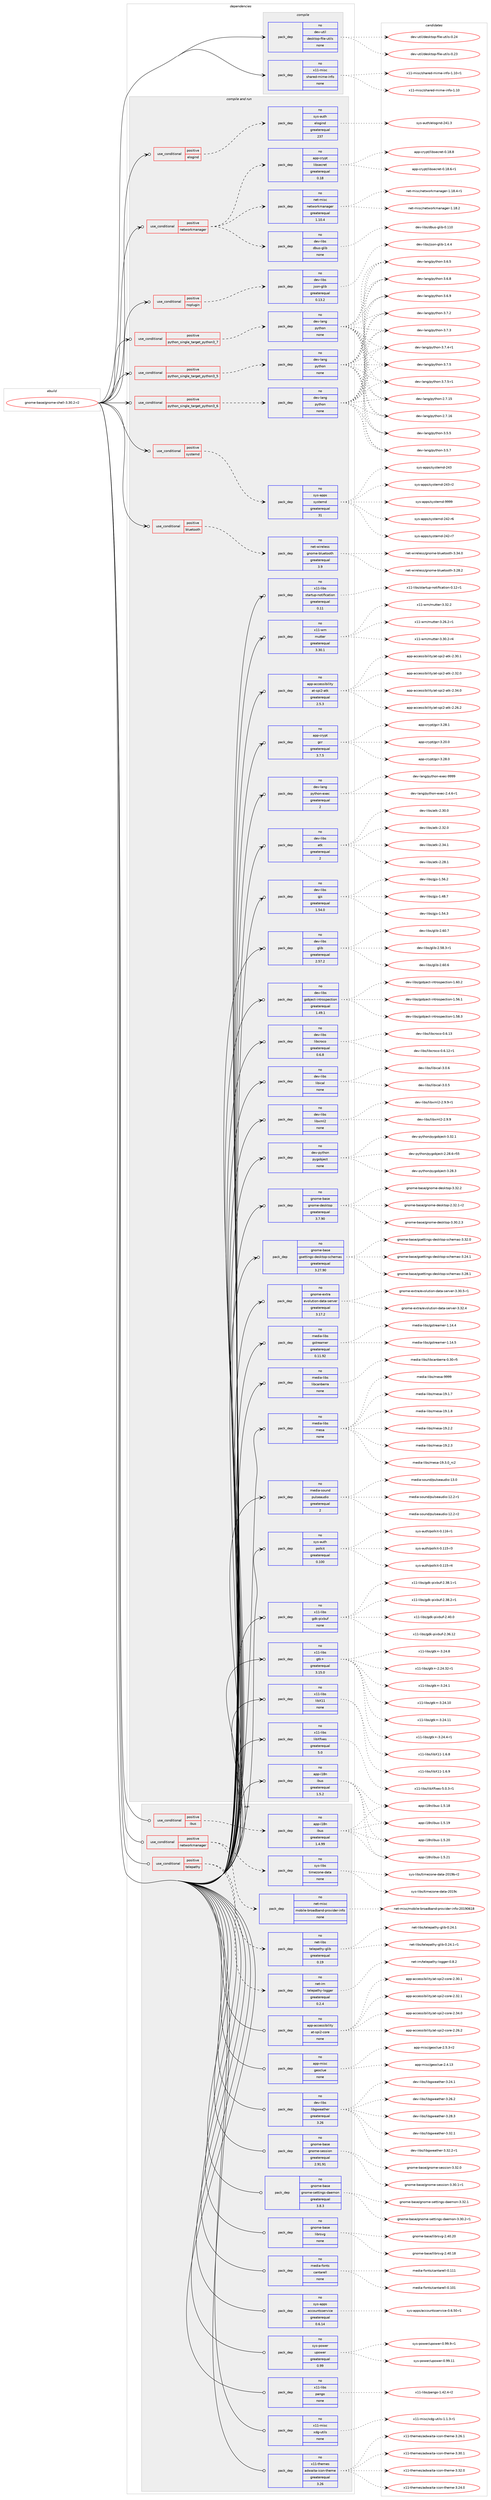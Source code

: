 digraph prolog {

# *************
# Graph options
# *************

newrank=true;
concentrate=true;
compound=true;
graph [rankdir=LR,fontname=Helvetica,fontsize=10,ranksep=1.5];#, ranksep=2.5, nodesep=0.2];
edge  [arrowhead=vee];
node  [fontname=Helvetica,fontsize=10];

# **********
# The ebuild
# **********

subgraph cluster_leftcol {
color=gray;
rank=same;
label=<<i>ebuild</i>>;
id [label="gnome-base/gnome-shell-3.30.2-r2", color=red, width=4, href="../gnome-base/gnome-shell-3.30.2-r2.svg"];
}

# ****************
# The dependencies
# ****************

subgraph cluster_midcol {
color=gray;
label=<<i>dependencies</i>>;
subgraph cluster_compile {
fillcolor="#eeeeee";
style=filled;
label=<<i>compile</i>>;
subgraph pack547790 {
dependency745940 [label=<<TABLE BORDER="0" CELLBORDER="1" CELLSPACING="0" CELLPADDING="4" WIDTH="220"><TR><TD ROWSPAN="6" CELLPADDING="30">pack_dep</TD></TR><TR><TD WIDTH="110">no</TD></TR><TR><TD>dev-util</TD></TR><TR><TD>desktop-file-utils</TD></TR><TR><TD>none</TD></TR><TR><TD></TD></TR></TABLE>>, shape=none, color=blue];
}
id:e -> dependency745940:w [weight=20,style="solid",arrowhead="vee"];
subgraph pack547791 {
dependency745941 [label=<<TABLE BORDER="0" CELLBORDER="1" CELLSPACING="0" CELLPADDING="4" WIDTH="220"><TR><TD ROWSPAN="6" CELLPADDING="30">pack_dep</TD></TR><TR><TD WIDTH="110">no</TD></TR><TR><TD>x11-misc</TD></TR><TR><TD>shared-mime-info</TD></TR><TR><TD>none</TD></TR><TR><TD></TD></TR></TABLE>>, shape=none, color=blue];
}
id:e -> dependency745941:w [weight=20,style="solid",arrowhead="vee"];
}
subgraph cluster_compileandrun {
fillcolor="#eeeeee";
style=filled;
label=<<i>compile and run</i>>;
subgraph cond185589 {
dependency745942 [label=<<TABLE BORDER="0" CELLBORDER="1" CELLSPACING="0" CELLPADDING="4"><TR><TD ROWSPAN="3" CELLPADDING="10">use_conditional</TD></TR><TR><TD>positive</TD></TR><TR><TD>bluetooth</TD></TR></TABLE>>, shape=none, color=red];
subgraph pack547792 {
dependency745943 [label=<<TABLE BORDER="0" CELLBORDER="1" CELLSPACING="0" CELLPADDING="4" WIDTH="220"><TR><TD ROWSPAN="6" CELLPADDING="30">pack_dep</TD></TR><TR><TD WIDTH="110">no</TD></TR><TR><TD>net-wireless</TD></TR><TR><TD>gnome-bluetooth</TD></TR><TR><TD>greaterequal</TD></TR><TR><TD>3.9</TD></TR></TABLE>>, shape=none, color=blue];
}
dependency745942:e -> dependency745943:w [weight=20,style="dashed",arrowhead="vee"];
}
id:e -> dependency745942:w [weight=20,style="solid",arrowhead="odotvee"];
subgraph cond185590 {
dependency745944 [label=<<TABLE BORDER="0" CELLBORDER="1" CELLSPACING="0" CELLPADDING="4"><TR><TD ROWSPAN="3" CELLPADDING="10">use_conditional</TD></TR><TR><TD>positive</TD></TR><TR><TD>elogind</TD></TR></TABLE>>, shape=none, color=red];
subgraph pack547793 {
dependency745945 [label=<<TABLE BORDER="0" CELLBORDER="1" CELLSPACING="0" CELLPADDING="4" WIDTH="220"><TR><TD ROWSPAN="6" CELLPADDING="30">pack_dep</TD></TR><TR><TD WIDTH="110">no</TD></TR><TR><TD>sys-auth</TD></TR><TR><TD>elogind</TD></TR><TR><TD>greaterequal</TD></TR><TR><TD>237</TD></TR></TABLE>>, shape=none, color=blue];
}
dependency745944:e -> dependency745945:w [weight=20,style="dashed",arrowhead="vee"];
}
id:e -> dependency745944:w [weight=20,style="solid",arrowhead="odotvee"];
subgraph cond185591 {
dependency745946 [label=<<TABLE BORDER="0" CELLBORDER="1" CELLSPACING="0" CELLPADDING="4"><TR><TD ROWSPAN="3" CELLPADDING="10">use_conditional</TD></TR><TR><TD>positive</TD></TR><TR><TD>networkmanager</TD></TR></TABLE>>, shape=none, color=red];
subgraph pack547794 {
dependency745947 [label=<<TABLE BORDER="0" CELLBORDER="1" CELLSPACING="0" CELLPADDING="4" WIDTH="220"><TR><TD ROWSPAN="6" CELLPADDING="30">pack_dep</TD></TR><TR><TD WIDTH="110">no</TD></TR><TR><TD>net-misc</TD></TR><TR><TD>networkmanager</TD></TR><TR><TD>greaterequal</TD></TR><TR><TD>1.10.4</TD></TR></TABLE>>, shape=none, color=blue];
}
dependency745946:e -> dependency745947:w [weight=20,style="dashed",arrowhead="vee"];
subgraph pack547795 {
dependency745948 [label=<<TABLE BORDER="0" CELLBORDER="1" CELLSPACING="0" CELLPADDING="4" WIDTH="220"><TR><TD ROWSPAN="6" CELLPADDING="30">pack_dep</TD></TR><TR><TD WIDTH="110">no</TD></TR><TR><TD>app-crypt</TD></TR><TR><TD>libsecret</TD></TR><TR><TD>greaterequal</TD></TR><TR><TD>0.18</TD></TR></TABLE>>, shape=none, color=blue];
}
dependency745946:e -> dependency745948:w [weight=20,style="dashed",arrowhead="vee"];
subgraph pack547796 {
dependency745949 [label=<<TABLE BORDER="0" CELLBORDER="1" CELLSPACING="0" CELLPADDING="4" WIDTH="220"><TR><TD ROWSPAN="6" CELLPADDING="30">pack_dep</TD></TR><TR><TD WIDTH="110">no</TD></TR><TR><TD>dev-libs</TD></TR><TR><TD>dbus-glib</TD></TR><TR><TD>none</TD></TR><TR><TD></TD></TR></TABLE>>, shape=none, color=blue];
}
dependency745946:e -> dependency745949:w [weight=20,style="dashed",arrowhead="vee"];
}
id:e -> dependency745946:w [weight=20,style="solid",arrowhead="odotvee"];
subgraph cond185592 {
dependency745950 [label=<<TABLE BORDER="0" CELLBORDER="1" CELLSPACING="0" CELLPADDING="4"><TR><TD ROWSPAN="3" CELLPADDING="10">use_conditional</TD></TR><TR><TD>positive</TD></TR><TR><TD>nsplugin</TD></TR></TABLE>>, shape=none, color=red];
subgraph pack547797 {
dependency745951 [label=<<TABLE BORDER="0" CELLBORDER="1" CELLSPACING="0" CELLPADDING="4" WIDTH="220"><TR><TD ROWSPAN="6" CELLPADDING="30">pack_dep</TD></TR><TR><TD WIDTH="110">no</TD></TR><TR><TD>dev-libs</TD></TR><TR><TD>json-glib</TD></TR><TR><TD>greaterequal</TD></TR><TR><TD>0.13.2</TD></TR></TABLE>>, shape=none, color=blue];
}
dependency745950:e -> dependency745951:w [weight=20,style="dashed",arrowhead="vee"];
}
id:e -> dependency745950:w [weight=20,style="solid",arrowhead="odotvee"];
subgraph cond185593 {
dependency745952 [label=<<TABLE BORDER="0" CELLBORDER="1" CELLSPACING="0" CELLPADDING="4"><TR><TD ROWSPAN="3" CELLPADDING="10">use_conditional</TD></TR><TR><TD>positive</TD></TR><TR><TD>python_single_target_python3_5</TD></TR></TABLE>>, shape=none, color=red];
subgraph pack547798 {
dependency745953 [label=<<TABLE BORDER="0" CELLBORDER="1" CELLSPACING="0" CELLPADDING="4" WIDTH="220"><TR><TD ROWSPAN="6" CELLPADDING="30">pack_dep</TD></TR><TR><TD WIDTH="110">no</TD></TR><TR><TD>dev-lang</TD></TR><TR><TD>python</TD></TR><TR><TD>none</TD></TR><TR><TD></TD></TR></TABLE>>, shape=none, color=blue];
}
dependency745952:e -> dependency745953:w [weight=20,style="dashed",arrowhead="vee"];
}
id:e -> dependency745952:w [weight=20,style="solid",arrowhead="odotvee"];
subgraph cond185594 {
dependency745954 [label=<<TABLE BORDER="0" CELLBORDER="1" CELLSPACING="0" CELLPADDING="4"><TR><TD ROWSPAN="3" CELLPADDING="10">use_conditional</TD></TR><TR><TD>positive</TD></TR><TR><TD>python_single_target_python3_6</TD></TR></TABLE>>, shape=none, color=red];
subgraph pack547799 {
dependency745955 [label=<<TABLE BORDER="0" CELLBORDER="1" CELLSPACING="0" CELLPADDING="4" WIDTH="220"><TR><TD ROWSPAN="6" CELLPADDING="30">pack_dep</TD></TR><TR><TD WIDTH="110">no</TD></TR><TR><TD>dev-lang</TD></TR><TR><TD>python</TD></TR><TR><TD>none</TD></TR><TR><TD></TD></TR></TABLE>>, shape=none, color=blue];
}
dependency745954:e -> dependency745955:w [weight=20,style="dashed",arrowhead="vee"];
}
id:e -> dependency745954:w [weight=20,style="solid",arrowhead="odotvee"];
subgraph cond185595 {
dependency745956 [label=<<TABLE BORDER="0" CELLBORDER="1" CELLSPACING="0" CELLPADDING="4"><TR><TD ROWSPAN="3" CELLPADDING="10">use_conditional</TD></TR><TR><TD>positive</TD></TR><TR><TD>python_single_target_python3_7</TD></TR></TABLE>>, shape=none, color=red];
subgraph pack547800 {
dependency745957 [label=<<TABLE BORDER="0" CELLBORDER="1" CELLSPACING="0" CELLPADDING="4" WIDTH="220"><TR><TD ROWSPAN="6" CELLPADDING="30">pack_dep</TD></TR><TR><TD WIDTH="110">no</TD></TR><TR><TD>dev-lang</TD></TR><TR><TD>python</TD></TR><TR><TD>none</TD></TR><TR><TD></TD></TR></TABLE>>, shape=none, color=blue];
}
dependency745956:e -> dependency745957:w [weight=20,style="dashed",arrowhead="vee"];
}
id:e -> dependency745956:w [weight=20,style="solid",arrowhead="odotvee"];
subgraph cond185596 {
dependency745958 [label=<<TABLE BORDER="0" CELLBORDER="1" CELLSPACING="0" CELLPADDING="4"><TR><TD ROWSPAN="3" CELLPADDING="10">use_conditional</TD></TR><TR><TD>positive</TD></TR><TR><TD>systemd</TD></TR></TABLE>>, shape=none, color=red];
subgraph pack547801 {
dependency745959 [label=<<TABLE BORDER="0" CELLBORDER="1" CELLSPACING="0" CELLPADDING="4" WIDTH="220"><TR><TD ROWSPAN="6" CELLPADDING="30">pack_dep</TD></TR><TR><TD WIDTH="110">no</TD></TR><TR><TD>sys-apps</TD></TR><TR><TD>systemd</TD></TR><TR><TD>greaterequal</TD></TR><TR><TD>31</TD></TR></TABLE>>, shape=none, color=blue];
}
dependency745958:e -> dependency745959:w [weight=20,style="dashed",arrowhead="vee"];
}
id:e -> dependency745958:w [weight=20,style="solid",arrowhead="odotvee"];
subgraph pack547802 {
dependency745960 [label=<<TABLE BORDER="0" CELLBORDER="1" CELLSPACING="0" CELLPADDING="4" WIDTH="220"><TR><TD ROWSPAN="6" CELLPADDING="30">pack_dep</TD></TR><TR><TD WIDTH="110">no</TD></TR><TR><TD>app-accessibility</TD></TR><TR><TD>at-spi2-atk</TD></TR><TR><TD>greaterequal</TD></TR><TR><TD>2.5.3</TD></TR></TABLE>>, shape=none, color=blue];
}
id:e -> dependency745960:w [weight=20,style="solid",arrowhead="odotvee"];
subgraph pack547803 {
dependency745961 [label=<<TABLE BORDER="0" CELLBORDER="1" CELLSPACING="0" CELLPADDING="4" WIDTH="220"><TR><TD ROWSPAN="6" CELLPADDING="30">pack_dep</TD></TR><TR><TD WIDTH="110">no</TD></TR><TR><TD>app-crypt</TD></TR><TR><TD>gcr</TD></TR><TR><TD>greaterequal</TD></TR><TR><TD>3.7.5</TD></TR></TABLE>>, shape=none, color=blue];
}
id:e -> dependency745961:w [weight=20,style="solid",arrowhead="odotvee"];
subgraph pack547804 {
dependency745962 [label=<<TABLE BORDER="0" CELLBORDER="1" CELLSPACING="0" CELLPADDING="4" WIDTH="220"><TR><TD ROWSPAN="6" CELLPADDING="30">pack_dep</TD></TR><TR><TD WIDTH="110">no</TD></TR><TR><TD>app-i18n</TD></TR><TR><TD>ibus</TD></TR><TR><TD>greaterequal</TD></TR><TR><TD>1.5.2</TD></TR></TABLE>>, shape=none, color=blue];
}
id:e -> dependency745962:w [weight=20,style="solid",arrowhead="odotvee"];
subgraph pack547805 {
dependency745963 [label=<<TABLE BORDER="0" CELLBORDER="1" CELLSPACING="0" CELLPADDING="4" WIDTH="220"><TR><TD ROWSPAN="6" CELLPADDING="30">pack_dep</TD></TR><TR><TD WIDTH="110">no</TD></TR><TR><TD>dev-lang</TD></TR><TR><TD>python-exec</TD></TR><TR><TD>greaterequal</TD></TR><TR><TD>2</TD></TR></TABLE>>, shape=none, color=blue];
}
id:e -> dependency745963:w [weight=20,style="solid",arrowhead="odotvee"];
subgraph pack547806 {
dependency745964 [label=<<TABLE BORDER="0" CELLBORDER="1" CELLSPACING="0" CELLPADDING="4" WIDTH="220"><TR><TD ROWSPAN="6" CELLPADDING="30">pack_dep</TD></TR><TR><TD WIDTH="110">no</TD></TR><TR><TD>dev-libs</TD></TR><TR><TD>atk</TD></TR><TR><TD>greaterequal</TD></TR><TR><TD>2</TD></TR></TABLE>>, shape=none, color=blue];
}
id:e -> dependency745964:w [weight=20,style="solid",arrowhead="odotvee"];
subgraph pack547807 {
dependency745965 [label=<<TABLE BORDER="0" CELLBORDER="1" CELLSPACING="0" CELLPADDING="4" WIDTH="220"><TR><TD ROWSPAN="6" CELLPADDING="30">pack_dep</TD></TR><TR><TD WIDTH="110">no</TD></TR><TR><TD>dev-libs</TD></TR><TR><TD>gjs</TD></TR><TR><TD>greaterequal</TD></TR><TR><TD>1.54.0</TD></TR></TABLE>>, shape=none, color=blue];
}
id:e -> dependency745965:w [weight=20,style="solid",arrowhead="odotvee"];
subgraph pack547808 {
dependency745966 [label=<<TABLE BORDER="0" CELLBORDER="1" CELLSPACING="0" CELLPADDING="4" WIDTH="220"><TR><TD ROWSPAN="6" CELLPADDING="30">pack_dep</TD></TR><TR><TD WIDTH="110">no</TD></TR><TR><TD>dev-libs</TD></TR><TR><TD>glib</TD></TR><TR><TD>greaterequal</TD></TR><TR><TD>2.57.2</TD></TR></TABLE>>, shape=none, color=blue];
}
id:e -> dependency745966:w [weight=20,style="solid",arrowhead="odotvee"];
subgraph pack547809 {
dependency745967 [label=<<TABLE BORDER="0" CELLBORDER="1" CELLSPACING="0" CELLPADDING="4" WIDTH="220"><TR><TD ROWSPAN="6" CELLPADDING="30">pack_dep</TD></TR><TR><TD WIDTH="110">no</TD></TR><TR><TD>dev-libs</TD></TR><TR><TD>gobject-introspection</TD></TR><TR><TD>greaterequal</TD></TR><TR><TD>1.49.1</TD></TR></TABLE>>, shape=none, color=blue];
}
id:e -> dependency745967:w [weight=20,style="solid",arrowhead="odotvee"];
subgraph pack547810 {
dependency745968 [label=<<TABLE BORDER="0" CELLBORDER="1" CELLSPACING="0" CELLPADDING="4" WIDTH="220"><TR><TD ROWSPAN="6" CELLPADDING="30">pack_dep</TD></TR><TR><TD WIDTH="110">no</TD></TR><TR><TD>dev-libs</TD></TR><TR><TD>libcroco</TD></TR><TR><TD>greaterequal</TD></TR><TR><TD>0.6.8</TD></TR></TABLE>>, shape=none, color=blue];
}
id:e -> dependency745968:w [weight=20,style="solid",arrowhead="odotvee"];
subgraph pack547811 {
dependency745969 [label=<<TABLE BORDER="0" CELLBORDER="1" CELLSPACING="0" CELLPADDING="4" WIDTH="220"><TR><TD ROWSPAN="6" CELLPADDING="30">pack_dep</TD></TR><TR><TD WIDTH="110">no</TD></TR><TR><TD>dev-libs</TD></TR><TR><TD>libical</TD></TR><TR><TD>none</TD></TR><TR><TD></TD></TR></TABLE>>, shape=none, color=blue];
}
id:e -> dependency745969:w [weight=20,style="solid",arrowhead="odotvee"];
subgraph pack547812 {
dependency745970 [label=<<TABLE BORDER="0" CELLBORDER="1" CELLSPACING="0" CELLPADDING="4" WIDTH="220"><TR><TD ROWSPAN="6" CELLPADDING="30">pack_dep</TD></TR><TR><TD WIDTH="110">no</TD></TR><TR><TD>dev-libs</TD></TR><TR><TD>libxml2</TD></TR><TR><TD>none</TD></TR><TR><TD></TD></TR></TABLE>>, shape=none, color=blue];
}
id:e -> dependency745970:w [weight=20,style="solid",arrowhead="odotvee"];
subgraph pack547813 {
dependency745971 [label=<<TABLE BORDER="0" CELLBORDER="1" CELLSPACING="0" CELLPADDING="4" WIDTH="220"><TR><TD ROWSPAN="6" CELLPADDING="30">pack_dep</TD></TR><TR><TD WIDTH="110">no</TD></TR><TR><TD>dev-python</TD></TR><TR><TD>pygobject</TD></TR><TR><TD>none</TD></TR><TR><TD></TD></TR></TABLE>>, shape=none, color=blue];
}
id:e -> dependency745971:w [weight=20,style="solid",arrowhead="odotvee"];
subgraph pack547814 {
dependency745972 [label=<<TABLE BORDER="0" CELLBORDER="1" CELLSPACING="0" CELLPADDING="4" WIDTH="220"><TR><TD ROWSPAN="6" CELLPADDING="30">pack_dep</TD></TR><TR><TD WIDTH="110">no</TD></TR><TR><TD>gnome-base</TD></TR><TR><TD>gnome-desktop</TD></TR><TR><TD>greaterequal</TD></TR><TR><TD>3.7.90</TD></TR></TABLE>>, shape=none, color=blue];
}
id:e -> dependency745972:w [weight=20,style="solid",arrowhead="odotvee"];
subgraph pack547815 {
dependency745973 [label=<<TABLE BORDER="0" CELLBORDER="1" CELLSPACING="0" CELLPADDING="4" WIDTH="220"><TR><TD ROWSPAN="6" CELLPADDING="30">pack_dep</TD></TR><TR><TD WIDTH="110">no</TD></TR><TR><TD>gnome-base</TD></TR><TR><TD>gsettings-desktop-schemas</TD></TR><TR><TD>greaterequal</TD></TR><TR><TD>3.27.90</TD></TR></TABLE>>, shape=none, color=blue];
}
id:e -> dependency745973:w [weight=20,style="solid",arrowhead="odotvee"];
subgraph pack547816 {
dependency745974 [label=<<TABLE BORDER="0" CELLBORDER="1" CELLSPACING="0" CELLPADDING="4" WIDTH="220"><TR><TD ROWSPAN="6" CELLPADDING="30">pack_dep</TD></TR><TR><TD WIDTH="110">no</TD></TR><TR><TD>gnome-extra</TD></TR><TR><TD>evolution-data-server</TD></TR><TR><TD>greaterequal</TD></TR><TR><TD>3.17.2</TD></TR></TABLE>>, shape=none, color=blue];
}
id:e -> dependency745974:w [weight=20,style="solid",arrowhead="odotvee"];
subgraph pack547817 {
dependency745975 [label=<<TABLE BORDER="0" CELLBORDER="1" CELLSPACING="0" CELLPADDING="4" WIDTH="220"><TR><TD ROWSPAN="6" CELLPADDING="30">pack_dep</TD></TR><TR><TD WIDTH="110">no</TD></TR><TR><TD>media-libs</TD></TR><TR><TD>gstreamer</TD></TR><TR><TD>greaterequal</TD></TR><TR><TD>0.11.92</TD></TR></TABLE>>, shape=none, color=blue];
}
id:e -> dependency745975:w [weight=20,style="solid",arrowhead="odotvee"];
subgraph pack547818 {
dependency745976 [label=<<TABLE BORDER="0" CELLBORDER="1" CELLSPACING="0" CELLPADDING="4" WIDTH="220"><TR><TD ROWSPAN="6" CELLPADDING="30">pack_dep</TD></TR><TR><TD WIDTH="110">no</TD></TR><TR><TD>media-libs</TD></TR><TR><TD>libcanberra</TD></TR><TR><TD>none</TD></TR><TR><TD></TD></TR></TABLE>>, shape=none, color=blue];
}
id:e -> dependency745976:w [weight=20,style="solid",arrowhead="odotvee"];
subgraph pack547819 {
dependency745977 [label=<<TABLE BORDER="0" CELLBORDER="1" CELLSPACING="0" CELLPADDING="4" WIDTH="220"><TR><TD ROWSPAN="6" CELLPADDING="30">pack_dep</TD></TR><TR><TD WIDTH="110">no</TD></TR><TR><TD>media-libs</TD></TR><TR><TD>mesa</TD></TR><TR><TD>none</TD></TR><TR><TD></TD></TR></TABLE>>, shape=none, color=blue];
}
id:e -> dependency745977:w [weight=20,style="solid",arrowhead="odotvee"];
subgraph pack547820 {
dependency745978 [label=<<TABLE BORDER="0" CELLBORDER="1" CELLSPACING="0" CELLPADDING="4" WIDTH="220"><TR><TD ROWSPAN="6" CELLPADDING="30">pack_dep</TD></TR><TR><TD WIDTH="110">no</TD></TR><TR><TD>media-sound</TD></TR><TR><TD>pulseaudio</TD></TR><TR><TD>greaterequal</TD></TR><TR><TD>2</TD></TR></TABLE>>, shape=none, color=blue];
}
id:e -> dependency745978:w [weight=20,style="solid",arrowhead="odotvee"];
subgraph pack547821 {
dependency745979 [label=<<TABLE BORDER="0" CELLBORDER="1" CELLSPACING="0" CELLPADDING="4" WIDTH="220"><TR><TD ROWSPAN="6" CELLPADDING="30">pack_dep</TD></TR><TR><TD WIDTH="110">no</TD></TR><TR><TD>sys-auth</TD></TR><TR><TD>polkit</TD></TR><TR><TD>greaterequal</TD></TR><TR><TD>0.100</TD></TR></TABLE>>, shape=none, color=blue];
}
id:e -> dependency745979:w [weight=20,style="solid",arrowhead="odotvee"];
subgraph pack547822 {
dependency745980 [label=<<TABLE BORDER="0" CELLBORDER="1" CELLSPACING="0" CELLPADDING="4" WIDTH="220"><TR><TD ROWSPAN="6" CELLPADDING="30">pack_dep</TD></TR><TR><TD WIDTH="110">no</TD></TR><TR><TD>x11-libs</TD></TR><TR><TD>gdk-pixbuf</TD></TR><TR><TD>none</TD></TR><TR><TD></TD></TR></TABLE>>, shape=none, color=blue];
}
id:e -> dependency745980:w [weight=20,style="solid",arrowhead="odotvee"];
subgraph pack547823 {
dependency745981 [label=<<TABLE BORDER="0" CELLBORDER="1" CELLSPACING="0" CELLPADDING="4" WIDTH="220"><TR><TD ROWSPAN="6" CELLPADDING="30">pack_dep</TD></TR><TR><TD WIDTH="110">no</TD></TR><TR><TD>x11-libs</TD></TR><TR><TD>gtk+</TD></TR><TR><TD>greaterequal</TD></TR><TR><TD>3.15.0</TD></TR></TABLE>>, shape=none, color=blue];
}
id:e -> dependency745981:w [weight=20,style="solid",arrowhead="odotvee"];
subgraph pack547824 {
dependency745982 [label=<<TABLE BORDER="0" CELLBORDER="1" CELLSPACING="0" CELLPADDING="4" WIDTH="220"><TR><TD ROWSPAN="6" CELLPADDING="30">pack_dep</TD></TR><TR><TD WIDTH="110">no</TD></TR><TR><TD>x11-libs</TD></TR><TR><TD>libX11</TD></TR><TR><TD>none</TD></TR><TR><TD></TD></TR></TABLE>>, shape=none, color=blue];
}
id:e -> dependency745982:w [weight=20,style="solid",arrowhead="odotvee"];
subgraph pack547825 {
dependency745983 [label=<<TABLE BORDER="0" CELLBORDER="1" CELLSPACING="0" CELLPADDING="4" WIDTH="220"><TR><TD ROWSPAN="6" CELLPADDING="30">pack_dep</TD></TR><TR><TD WIDTH="110">no</TD></TR><TR><TD>x11-libs</TD></TR><TR><TD>libXfixes</TD></TR><TR><TD>greaterequal</TD></TR><TR><TD>5.0</TD></TR></TABLE>>, shape=none, color=blue];
}
id:e -> dependency745983:w [weight=20,style="solid",arrowhead="odotvee"];
subgraph pack547826 {
dependency745984 [label=<<TABLE BORDER="0" CELLBORDER="1" CELLSPACING="0" CELLPADDING="4" WIDTH="220"><TR><TD ROWSPAN="6" CELLPADDING="30">pack_dep</TD></TR><TR><TD WIDTH="110">no</TD></TR><TR><TD>x11-libs</TD></TR><TR><TD>startup-notification</TD></TR><TR><TD>greaterequal</TD></TR><TR><TD>0.11</TD></TR></TABLE>>, shape=none, color=blue];
}
id:e -> dependency745984:w [weight=20,style="solid",arrowhead="odotvee"];
subgraph pack547827 {
dependency745985 [label=<<TABLE BORDER="0" CELLBORDER="1" CELLSPACING="0" CELLPADDING="4" WIDTH="220"><TR><TD ROWSPAN="6" CELLPADDING="30">pack_dep</TD></TR><TR><TD WIDTH="110">no</TD></TR><TR><TD>x11-wm</TD></TR><TR><TD>mutter</TD></TR><TR><TD>greaterequal</TD></TR><TR><TD>3.30.1</TD></TR></TABLE>>, shape=none, color=blue];
}
id:e -> dependency745985:w [weight=20,style="solid",arrowhead="odotvee"];
}
subgraph cluster_run {
fillcolor="#eeeeee";
style=filled;
label=<<i>run</i>>;
subgraph cond185597 {
dependency745986 [label=<<TABLE BORDER="0" CELLBORDER="1" CELLSPACING="0" CELLPADDING="4"><TR><TD ROWSPAN="3" CELLPADDING="10">use_conditional</TD></TR><TR><TD>positive</TD></TR><TR><TD>ibus</TD></TR></TABLE>>, shape=none, color=red];
subgraph pack547828 {
dependency745987 [label=<<TABLE BORDER="0" CELLBORDER="1" CELLSPACING="0" CELLPADDING="4" WIDTH="220"><TR><TD ROWSPAN="6" CELLPADDING="30">pack_dep</TD></TR><TR><TD WIDTH="110">no</TD></TR><TR><TD>app-i18n</TD></TR><TR><TD>ibus</TD></TR><TR><TD>greaterequal</TD></TR><TR><TD>1.4.99</TD></TR></TABLE>>, shape=none, color=blue];
}
dependency745986:e -> dependency745987:w [weight=20,style="dashed",arrowhead="vee"];
}
id:e -> dependency745986:w [weight=20,style="solid",arrowhead="odot"];
subgraph cond185598 {
dependency745988 [label=<<TABLE BORDER="0" CELLBORDER="1" CELLSPACING="0" CELLPADDING="4"><TR><TD ROWSPAN="3" CELLPADDING="10">use_conditional</TD></TR><TR><TD>positive</TD></TR><TR><TD>networkmanager</TD></TR></TABLE>>, shape=none, color=red];
subgraph pack547829 {
dependency745989 [label=<<TABLE BORDER="0" CELLBORDER="1" CELLSPACING="0" CELLPADDING="4" WIDTH="220"><TR><TD ROWSPAN="6" CELLPADDING="30">pack_dep</TD></TR><TR><TD WIDTH="110">no</TD></TR><TR><TD>net-misc</TD></TR><TR><TD>mobile-broadband-provider-info</TD></TR><TR><TD>none</TD></TR><TR><TD></TD></TR></TABLE>>, shape=none, color=blue];
}
dependency745988:e -> dependency745989:w [weight=20,style="dashed",arrowhead="vee"];
subgraph pack547830 {
dependency745990 [label=<<TABLE BORDER="0" CELLBORDER="1" CELLSPACING="0" CELLPADDING="4" WIDTH="220"><TR><TD ROWSPAN="6" CELLPADDING="30">pack_dep</TD></TR><TR><TD WIDTH="110">no</TD></TR><TR><TD>sys-libs</TD></TR><TR><TD>timezone-data</TD></TR><TR><TD>none</TD></TR><TR><TD></TD></TR></TABLE>>, shape=none, color=blue];
}
dependency745988:e -> dependency745990:w [weight=20,style="dashed",arrowhead="vee"];
}
id:e -> dependency745988:w [weight=20,style="solid",arrowhead="odot"];
subgraph cond185599 {
dependency745991 [label=<<TABLE BORDER="0" CELLBORDER="1" CELLSPACING="0" CELLPADDING="4"><TR><TD ROWSPAN="3" CELLPADDING="10">use_conditional</TD></TR><TR><TD>positive</TD></TR><TR><TD>telepathy</TD></TR></TABLE>>, shape=none, color=red];
subgraph pack547831 {
dependency745992 [label=<<TABLE BORDER="0" CELLBORDER="1" CELLSPACING="0" CELLPADDING="4" WIDTH="220"><TR><TD ROWSPAN="6" CELLPADDING="30">pack_dep</TD></TR><TR><TD WIDTH="110">no</TD></TR><TR><TD>net-im</TD></TR><TR><TD>telepathy-logger</TD></TR><TR><TD>greaterequal</TD></TR><TR><TD>0.2.4</TD></TR></TABLE>>, shape=none, color=blue];
}
dependency745991:e -> dependency745992:w [weight=20,style="dashed",arrowhead="vee"];
subgraph pack547832 {
dependency745993 [label=<<TABLE BORDER="0" CELLBORDER="1" CELLSPACING="0" CELLPADDING="4" WIDTH="220"><TR><TD ROWSPAN="6" CELLPADDING="30">pack_dep</TD></TR><TR><TD WIDTH="110">no</TD></TR><TR><TD>net-libs</TD></TR><TR><TD>telepathy-glib</TD></TR><TR><TD>greaterequal</TD></TR><TR><TD>0.19</TD></TR></TABLE>>, shape=none, color=blue];
}
dependency745991:e -> dependency745993:w [weight=20,style="dashed",arrowhead="vee"];
}
id:e -> dependency745991:w [weight=20,style="solid",arrowhead="odot"];
subgraph pack547833 {
dependency745994 [label=<<TABLE BORDER="0" CELLBORDER="1" CELLSPACING="0" CELLPADDING="4" WIDTH="220"><TR><TD ROWSPAN="6" CELLPADDING="30">pack_dep</TD></TR><TR><TD WIDTH="110">no</TD></TR><TR><TD>app-accessibility</TD></TR><TR><TD>at-spi2-core</TD></TR><TR><TD>none</TD></TR><TR><TD></TD></TR></TABLE>>, shape=none, color=blue];
}
id:e -> dependency745994:w [weight=20,style="solid",arrowhead="odot"];
subgraph pack547834 {
dependency745995 [label=<<TABLE BORDER="0" CELLBORDER="1" CELLSPACING="0" CELLPADDING="4" WIDTH="220"><TR><TD ROWSPAN="6" CELLPADDING="30">pack_dep</TD></TR><TR><TD WIDTH="110">no</TD></TR><TR><TD>app-misc</TD></TR><TR><TD>geoclue</TD></TR><TR><TD>none</TD></TR><TR><TD></TD></TR></TABLE>>, shape=none, color=blue];
}
id:e -> dependency745995:w [weight=20,style="solid",arrowhead="odot"];
subgraph pack547835 {
dependency745996 [label=<<TABLE BORDER="0" CELLBORDER="1" CELLSPACING="0" CELLPADDING="4" WIDTH="220"><TR><TD ROWSPAN="6" CELLPADDING="30">pack_dep</TD></TR><TR><TD WIDTH="110">no</TD></TR><TR><TD>dev-libs</TD></TR><TR><TD>libgweather</TD></TR><TR><TD>greaterequal</TD></TR><TR><TD>3.26</TD></TR></TABLE>>, shape=none, color=blue];
}
id:e -> dependency745996:w [weight=20,style="solid",arrowhead="odot"];
subgraph pack547836 {
dependency745997 [label=<<TABLE BORDER="0" CELLBORDER="1" CELLSPACING="0" CELLPADDING="4" WIDTH="220"><TR><TD ROWSPAN="6" CELLPADDING="30">pack_dep</TD></TR><TR><TD WIDTH="110">no</TD></TR><TR><TD>gnome-base</TD></TR><TR><TD>gnome-session</TD></TR><TR><TD>greaterequal</TD></TR><TR><TD>2.91.91</TD></TR></TABLE>>, shape=none, color=blue];
}
id:e -> dependency745997:w [weight=20,style="solid",arrowhead="odot"];
subgraph pack547837 {
dependency745998 [label=<<TABLE BORDER="0" CELLBORDER="1" CELLSPACING="0" CELLPADDING="4" WIDTH="220"><TR><TD ROWSPAN="6" CELLPADDING="30">pack_dep</TD></TR><TR><TD WIDTH="110">no</TD></TR><TR><TD>gnome-base</TD></TR><TR><TD>gnome-settings-daemon</TD></TR><TR><TD>greaterequal</TD></TR><TR><TD>3.8.3</TD></TR></TABLE>>, shape=none, color=blue];
}
id:e -> dependency745998:w [weight=20,style="solid",arrowhead="odot"];
subgraph pack547838 {
dependency745999 [label=<<TABLE BORDER="0" CELLBORDER="1" CELLSPACING="0" CELLPADDING="4" WIDTH="220"><TR><TD ROWSPAN="6" CELLPADDING="30">pack_dep</TD></TR><TR><TD WIDTH="110">no</TD></TR><TR><TD>gnome-base</TD></TR><TR><TD>librsvg</TD></TR><TR><TD>none</TD></TR><TR><TD></TD></TR></TABLE>>, shape=none, color=blue];
}
id:e -> dependency745999:w [weight=20,style="solid",arrowhead="odot"];
subgraph pack547839 {
dependency746000 [label=<<TABLE BORDER="0" CELLBORDER="1" CELLSPACING="0" CELLPADDING="4" WIDTH="220"><TR><TD ROWSPAN="6" CELLPADDING="30">pack_dep</TD></TR><TR><TD WIDTH="110">no</TD></TR><TR><TD>media-fonts</TD></TR><TR><TD>cantarell</TD></TR><TR><TD>none</TD></TR><TR><TD></TD></TR></TABLE>>, shape=none, color=blue];
}
id:e -> dependency746000:w [weight=20,style="solid",arrowhead="odot"];
subgraph pack547840 {
dependency746001 [label=<<TABLE BORDER="0" CELLBORDER="1" CELLSPACING="0" CELLPADDING="4" WIDTH="220"><TR><TD ROWSPAN="6" CELLPADDING="30">pack_dep</TD></TR><TR><TD WIDTH="110">no</TD></TR><TR><TD>sys-apps</TD></TR><TR><TD>accountsservice</TD></TR><TR><TD>greaterequal</TD></TR><TR><TD>0.6.14</TD></TR></TABLE>>, shape=none, color=blue];
}
id:e -> dependency746001:w [weight=20,style="solid",arrowhead="odot"];
subgraph pack547841 {
dependency746002 [label=<<TABLE BORDER="0" CELLBORDER="1" CELLSPACING="0" CELLPADDING="4" WIDTH="220"><TR><TD ROWSPAN="6" CELLPADDING="30">pack_dep</TD></TR><TR><TD WIDTH="110">no</TD></TR><TR><TD>sys-power</TD></TR><TR><TD>upower</TD></TR><TR><TD>greaterequal</TD></TR><TR><TD>0.99</TD></TR></TABLE>>, shape=none, color=blue];
}
id:e -> dependency746002:w [weight=20,style="solid",arrowhead="odot"];
subgraph pack547842 {
dependency746003 [label=<<TABLE BORDER="0" CELLBORDER="1" CELLSPACING="0" CELLPADDING="4" WIDTH="220"><TR><TD ROWSPAN="6" CELLPADDING="30">pack_dep</TD></TR><TR><TD WIDTH="110">no</TD></TR><TR><TD>x11-libs</TD></TR><TR><TD>pango</TD></TR><TR><TD>none</TD></TR><TR><TD></TD></TR></TABLE>>, shape=none, color=blue];
}
id:e -> dependency746003:w [weight=20,style="solid",arrowhead="odot"];
subgraph pack547843 {
dependency746004 [label=<<TABLE BORDER="0" CELLBORDER="1" CELLSPACING="0" CELLPADDING="4" WIDTH="220"><TR><TD ROWSPAN="6" CELLPADDING="30">pack_dep</TD></TR><TR><TD WIDTH="110">no</TD></TR><TR><TD>x11-misc</TD></TR><TR><TD>xdg-utils</TD></TR><TR><TD>none</TD></TR><TR><TD></TD></TR></TABLE>>, shape=none, color=blue];
}
id:e -> dependency746004:w [weight=20,style="solid",arrowhead="odot"];
subgraph pack547844 {
dependency746005 [label=<<TABLE BORDER="0" CELLBORDER="1" CELLSPACING="0" CELLPADDING="4" WIDTH="220"><TR><TD ROWSPAN="6" CELLPADDING="30">pack_dep</TD></TR><TR><TD WIDTH="110">no</TD></TR><TR><TD>x11-themes</TD></TR><TR><TD>adwaita-icon-theme</TD></TR><TR><TD>greaterequal</TD></TR><TR><TD>3.26</TD></TR></TABLE>>, shape=none, color=blue];
}
id:e -> dependency746005:w [weight=20,style="solid",arrowhead="odot"];
}
}

# **************
# The candidates
# **************

subgraph cluster_choices {
rank=same;
color=gray;
label=<<i>candidates</i>>;

subgraph choice547790 {
color=black;
nodesep=1;
choice100101118451171161051084710010111510711611111245102105108101451171161051081154548465051 [label="dev-util/desktop-file-utils-0.23", color=red, width=4,href="../dev-util/desktop-file-utils-0.23.svg"];
choice100101118451171161051084710010111510711611111245102105108101451171161051081154548465052 [label="dev-util/desktop-file-utils-0.24", color=red, width=4,href="../dev-util/desktop-file-utils-0.24.svg"];
dependency745940:e -> choice100101118451171161051084710010111510711611111245102105108101451171161051081154548465051:w [style=dotted,weight="100"];
dependency745940:e -> choice100101118451171161051084710010111510711611111245102105108101451171161051081154548465052:w [style=dotted,weight="100"];
}
subgraph choice547791 {
color=black;
nodesep=1;
choice12049494510910511599471151049711410110045109105109101451051101021114549464948 [label="x11-misc/shared-mime-info-1.10", color=red, width=4,href="../x11-misc/shared-mime-info-1.10.svg"];
choice120494945109105115994711510497114101100451091051091014510511010211145494649484511449 [label="x11-misc/shared-mime-info-1.10-r1", color=red, width=4,href="../x11-misc/shared-mime-info-1.10-r1.svg"];
dependency745941:e -> choice12049494510910511599471151049711410110045109105109101451051101021114549464948:w [style=dotted,weight="100"];
dependency745941:e -> choice120494945109105115994711510497114101100451091051091014510511010211145494649484511449:w [style=dotted,weight="100"];
}
subgraph choice547792 {
color=black;
nodesep=1;
choice1101011164511910511410110810111511547103110111109101459810811710111611111111610445514650564650 [label="net-wireless/gnome-bluetooth-3.28.2", color=red, width=4,href="../net-wireless/gnome-bluetooth-3.28.2.svg"];
choice1101011164511910511410110810111511547103110111109101459810811710111611111111610445514651524648 [label="net-wireless/gnome-bluetooth-3.34.0", color=red, width=4,href="../net-wireless/gnome-bluetooth-3.34.0.svg"];
dependency745943:e -> choice1101011164511910511410110810111511547103110111109101459810811710111611111111610445514650564650:w [style=dotted,weight="100"];
dependency745943:e -> choice1101011164511910511410110810111511547103110111109101459810811710111611111111610445514651524648:w [style=dotted,weight="100"];
}
subgraph choice547793 {
color=black;
nodesep=1;
choice115121115459711711610447101108111103105110100455052494651 [label="sys-auth/elogind-241.3", color=red, width=4,href="../sys-auth/elogind-241.3.svg"];
dependency745945:e -> choice115121115459711711610447101108111103105110100455052494651:w [style=dotted,weight="100"];
}
subgraph choice547794 {
color=black;
nodesep=1;
choice110101116451091051159947110101116119111114107109971109710310111445494649564650 [label="net-misc/networkmanager-1.18.2", color=red, width=4,href="../net-misc/networkmanager-1.18.2.svg"];
choice1101011164510910511599471101011161191111141071099711097103101114454946495646524511449 [label="net-misc/networkmanager-1.18.4-r1", color=red, width=4,href="../net-misc/networkmanager-1.18.4-r1.svg"];
dependency745947:e -> choice110101116451091051159947110101116119111114107109971109710310111445494649564650:w [style=dotted,weight="100"];
dependency745947:e -> choice1101011164510910511599471101011161191111141071099711097103101114454946495646524511449:w [style=dotted,weight="100"];
}
subgraph choice547795 {
color=black;
nodesep=1;
choice971121124599114121112116471081059811510199114101116454846495646544511449 [label="app-crypt/libsecret-0.18.6-r1", color=red, width=4,href="../app-crypt/libsecret-0.18.6-r1.svg"];
choice97112112459911412111211647108105981151019911410111645484649564656 [label="app-crypt/libsecret-0.18.8", color=red, width=4,href="../app-crypt/libsecret-0.18.8.svg"];
dependency745948:e -> choice971121124599114121112116471081059811510199114101116454846495646544511449:w [style=dotted,weight="100"];
dependency745948:e -> choice97112112459911412111211647108105981151019911410111645484649564656:w [style=dotted,weight="100"];
}
subgraph choice547796 {
color=black;
nodesep=1;
choice100101118451081059811547100981171154510310810598454846494948 [label="dev-libs/dbus-glib-0.110", color=red, width=4,href="../dev-libs/dbus-glib-0.110.svg"];
dependency745949:e -> choice100101118451081059811547100981171154510310810598454846494948:w [style=dotted,weight="100"];
}
subgraph choice547797 {
color=black;
nodesep=1;
choice1001011184510810598115471061151111104510310810598454946524652 [label="dev-libs/json-glib-1.4.4", color=red, width=4,href="../dev-libs/json-glib-1.4.4.svg"];
dependency745951:e -> choice1001011184510810598115471061151111104510310810598454946524652:w [style=dotted,weight="100"];
}
subgraph choice547798 {
color=black;
nodesep=1;
choice10010111845108971101034711212111610411111045504655464953 [label="dev-lang/python-2.7.15", color=red, width=4,href="../dev-lang/python-2.7.15.svg"];
choice10010111845108971101034711212111610411111045504655464954 [label="dev-lang/python-2.7.16", color=red, width=4,href="../dev-lang/python-2.7.16.svg"];
choice100101118451089711010347112121116104111110455146534653 [label="dev-lang/python-3.5.5", color=red, width=4,href="../dev-lang/python-3.5.5.svg"];
choice100101118451089711010347112121116104111110455146534655 [label="dev-lang/python-3.5.7", color=red, width=4,href="../dev-lang/python-3.5.7.svg"];
choice100101118451089711010347112121116104111110455146544653 [label="dev-lang/python-3.6.5", color=red, width=4,href="../dev-lang/python-3.6.5.svg"];
choice100101118451089711010347112121116104111110455146544656 [label="dev-lang/python-3.6.8", color=red, width=4,href="../dev-lang/python-3.6.8.svg"];
choice100101118451089711010347112121116104111110455146544657 [label="dev-lang/python-3.6.9", color=red, width=4,href="../dev-lang/python-3.6.9.svg"];
choice100101118451089711010347112121116104111110455146554650 [label="dev-lang/python-3.7.2", color=red, width=4,href="../dev-lang/python-3.7.2.svg"];
choice100101118451089711010347112121116104111110455146554651 [label="dev-lang/python-3.7.3", color=red, width=4,href="../dev-lang/python-3.7.3.svg"];
choice1001011184510897110103471121211161041111104551465546524511449 [label="dev-lang/python-3.7.4-r1", color=red, width=4,href="../dev-lang/python-3.7.4-r1.svg"];
choice100101118451089711010347112121116104111110455146554653 [label="dev-lang/python-3.7.5", color=red, width=4,href="../dev-lang/python-3.7.5.svg"];
choice1001011184510897110103471121211161041111104551465546534511449 [label="dev-lang/python-3.7.5-r1", color=red, width=4,href="../dev-lang/python-3.7.5-r1.svg"];
dependency745953:e -> choice10010111845108971101034711212111610411111045504655464953:w [style=dotted,weight="100"];
dependency745953:e -> choice10010111845108971101034711212111610411111045504655464954:w [style=dotted,weight="100"];
dependency745953:e -> choice100101118451089711010347112121116104111110455146534653:w [style=dotted,weight="100"];
dependency745953:e -> choice100101118451089711010347112121116104111110455146534655:w [style=dotted,weight="100"];
dependency745953:e -> choice100101118451089711010347112121116104111110455146544653:w [style=dotted,weight="100"];
dependency745953:e -> choice100101118451089711010347112121116104111110455146544656:w [style=dotted,weight="100"];
dependency745953:e -> choice100101118451089711010347112121116104111110455146544657:w [style=dotted,weight="100"];
dependency745953:e -> choice100101118451089711010347112121116104111110455146554650:w [style=dotted,weight="100"];
dependency745953:e -> choice100101118451089711010347112121116104111110455146554651:w [style=dotted,weight="100"];
dependency745953:e -> choice1001011184510897110103471121211161041111104551465546524511449:w [style=dotted,weight="100"];
dependency745953:e -> choice100101118451089711010347112121116104111110455146554653:w [style=dotted,weight="100"];
dependency745953:e -> choice1001011184510897110103471121211161041111104551465546534511449:w [style=dotted,weight="100"];
}
subgraph choice547799 {
color=black;
nodesep=1;
choice10010111845108971101034711212111610411111045504655464953 [label="dev-lang/python-2.7.15", color=red, width=4,href="../dev-lang/python-2.7.15.svg"];
choice10010111845108971101034711212111610411111045504655464954 [label="dev-lang/python-2.7.16", color=red, width=4,href="../dev-lang/python-2.7.16.svg"];
choice100101118451089711010347112121116104111110455146534653 [label="dev-lang/python-3.5.5", color=red, width=4,href="../dev-lang/python-3.5.5.svg"];
choice100101118451089711010347112121116104111110455146534655 [label="dev-lang/python-3.5.7", color=red, width=4,href="../dev-lang/python-3.5.7.svg"];
choice100101118451089711010347112121116104111110455146544653 [label="dev-lang/python-3.6.5", color=red, width=4,href="../dev-lang/python-3.6.5.svg"];
choice100101118451089711010347112121116104111110455146544656 [label="dev-lang/python-3.6.8", color=red, width=4,href="../dev-lang/python-3.6.8.svg"];
choice100101118451089711010347112121116104111110455146544657 [label="dev-lang/python-3.6.9", color=red, width=4,href="../dev-lang/python-3.6.9.svg"];
choice100101118451089711010347112121116104111110455146554650 [label="dev-lang/python-3.7.2", color=red, width=4,href="../dev-lang/python-3.7.2.svg"];
choice100101118451089711010347112121116104111110455146554651 [label="dev-lang/python-3.7.3", color=red, width=4,href="../dev-lang/python-3.7.3.svg"];
choice1001011184510897110103471121211161041111104551465546524511449 [label="dev-lang/python-3.7.4-r1", color=red, width=4,href="../dev-lang/python-3.7.4-r1.svg"];
choice100101118451089711010347112121116104111110455146554653 [label="dev-lang/python-3.7.5", color=red, width=4,href="../dev-lang/python-3.7.5.svg"];
choice1001011184510897110103471121211161041111104551465546534511449 [label="dev-lang/python-3.7.5-r1", color=red, width=4,href="../dev-lang/python-3.7.5-r1.svg"];
dependency745955:e -> choice10010111845108971101034711212111610411111045504655464953:w [style=dotted,weight="100"];
dependency745955:e -> choice10010111845108971101034711212111610411111045504655464954:w [style=dotted,weight="100"];
dependency745955:e -> choice100101118451089711010347112121116104111110455146534653:w [style=dotted,weight="100"];
dependency745955:e -> choice100101118451089711010347112121116104111110455146534655:w [style=dotted,weight="100"];
dependency745955:e -> choice100101118451089711010347112121116104111110455146544653:w [style=dotted,weight="100"];
dependency745955:e -> choice100101118451089711010347112121116104111110455146544656:w [style=dotted,weight="100"];
dependency745955:e -> choice100101118451089711010347112121116104111110455146544657:w [style=dotted,weight="100"];
dependency745955:e -> choice100101118451089711010347112121116104111110455146554650:w [style=dotted,weight="100"];
dependency745955:e -> choice100101118451089711010347112121116104111110455146554651:w [style=dotted,weight="100"];
dependency745955:e -> choice1001011184510897110103471121211161041111104551465546524511449:w [style=dotted,weight="100"];
dependency745955:e -> choice100101118451089711010347112121116104111110455146554653:w [style=dotted,weight="100"];
dependency745955:e -> choice1001011184510897110103471121211161041111104551465546534511449:w [style=dotted,weight="100"];
}
subgraph choice547800 {
color=black;
nodesep=1;
choice10010111845108971101034711212111610411111045504655464953 [label="dev-lang/python-2.7.15", color=red, width=4,href="../dev-lang/python-2.7.15.svg"];
choice10010111845108971101034711212111610411111045504655464954 [label="dev-lang/python-2.7.16", color=red, width=4,href="../dev-lang/python-2.7.16.svg"];
choice100101118451089711010347112121116104111110455146534653 [label="dev-lang/python-3.5.5", color=red, width=4,href="../dev-lang/python-3.5.5.svg"];
choice100101118451089711010347112121116104111110455146534655 [label="dev-lang/python-3.5.7", color=red, width=4,href="../dev-lang/python-3.5.7.svg"];
choice100101118451089711010347112121116104111110455146544653 [label="dev-lang/python-3.6.5", color=red, width=4,href="../dev-lang/python-3.6.5.svg"];
choice100101118451089711010347112121116104111110455146544656 [label="dev-lang/python-3.6.8", color=red, width=4,href="../dev-lang/python-3.6.8.svg"];
choice100101118451089711010347112121116104111110455146544657 [label="dev-lang/python-3.6.9", color=red, width=4,href="../dev-lang/python-3.6.9.svg"];
choice100101118451089711010347112121116104111110455146554650 [label="dev-lang/python-3.7.2", color=red, width=4,href="../dev-lang/python-3.7.2.svg"];
choice100101118451089711010347112121116104111110455146554651 [label="dev-lang/python-3.7.3", color=red, width=4,href="../dev-lang/python-3.7.3.svg"];
choice1001011184510897110103471121211161041111104551465546524511449 [label="dev-lang/python-3.7.4-r1", color=red, width=4,href="../dev-lang/python-3.7.4-r1.svg"];
choice100101118451089711010347112121116104111110455146554653 [label="dev-lang/python-3.7.5", color=red, width=4,href="../dev-lang/python-3.7.5.svg"];
choice1001011184510897110103471121211161041111104551465546534511449 [label="dev-lang/python-3.7.5-r1", color=red, width=4,href="../dev-lang/python-3.7.5-r1.svg"];
dependency745957:e -> choice10010111845108971101034711212111610411111045504655464953:w [style=dotted,weight="100"];
dependency745957:e -> choice10010111845108971101034711212111610411111045504655464954:w [style=dotted,weight="100"];
dependency745957:e -> choice100101118451089711010347112121116104111110455146534653:w [style=dotted,weight="100"];
dependency745957:e -> choice100101118451089711010347112121116104111110455146534655:w [style=dotted,weight="100"];
dependency745957:e -> choice100101118451089711010347112121116104111110455146544653:w [style=dotted,weight="100"];
dependency745957:e -> choice100101118451089711010347112121116104111110455146544656:w [style=dotted,weight="100"];
dependency745957:e -> choice100101118451089711010347112121116104111110455146544657:w [style=dotted,weight="100"];
dependency745957:e -> choice100101118451089711010347112121116104111110455146554650:w [style=dotted,weight="100"];
dependency745957:e -> choice100101118451089711010347112121116104111110455146554651:w [style=dotted,weight="100"];
dependency745957:e -> choice1001011184510897110103471121211161041111104551465546524511449:w [style=dotted,weight="100"];
dependency745957:e -> choice100101118451089711010347112121116104111110455146554653:w [style=dotted,weight="100"];
dependency745957:e -> choice1001011184510897110103471121211161041111104551465546534511449:w [style=dotted,weight="100"];
}
subgraph choice547801 {
color=black;
nodesep=1;
choice115121115459711211211547115121115116101109100455052504511454 [label="sys-apps/systemd-242-r6", color=red, width=4,href="../sys-apps/systemd-242-r6.svg"];
choice115121115459711211211547115121115116101109100455052504511455 [label="sys-apps/systemd-242-r7", color=red, width=4,href="../sys-apps/systemd-242-r7.svg"];
choice11512111545971121121154711512111511610110910045505251 [label="sys-apps/systemd-243", color=red, width=4,href="../sys-apps/systemd-243.svg"];
choice115121115459711211211547115121115116101109100455052514511450 [label="sys-apps/systemd-243-r2", color=red, width=4,href="../sys-apps/systemd-243-r2.svg"];
choice1151211154597112112115471151211151161011091004557575757 [label="sys-apps/systemd-9999", color=red, width=4,href="../sys-apps/systemd-9999.svg"];
dependency745959:e -> choice115121115459711211211547115121115116101109100455052504511454:w [style=dotted,weight="100"];
dependency745959:e -> choice115121115459711211211547115121115116101109100455052504511455:w [style=dotted,weight="100"];
dependency745959:e -> choice11512111545971121121154711512111511610110910045505251:w [style=dotted,weight="100"];
dependency745959:e -> choice115121115459711211211547115121115116101109100455052514511450:w [style=dotted,weight="100"];
dependency745959:e -> choice1151211154597112112115471151211151161011091004557575757:w [style=dotted,weight="100"];
}
subgraph choice547802 {
color=black;
nodesep=1;
choice97112112459799991011151151059810510810511612147971164511511210550459711610745504650544650 [label="app-accessibility/at-spi2-atk-2.26.2", color=red, width=4,href="../app-accessibility/at-spi2-atk-2.26.2.svg"];
choice97112112459799991011151151059810510810511612147971164511511210550459711610745504651484649 [label="app-accessibility/at-spi2-atk-2.30.1", color=red, width=4,href="../app-accessibility/at-spi2-atk-2.30.1.svg"];
choice97112112459799991011151151059810510810511612147971164511511210550459711610745504651504648 [label="app-accessibility/at-spi2-atk-2.32.0", color=red, width=4,href="../app-accessibility/at-spi2-atk-2.32.0.svg"];
choice97112112459799991011151151059810510810511612147971164511511210550459711610745504651524648 [label="app-accessibility/at-spi2-atk-2.34.0", color=red, width=4,href="../app-accessibility/at-spi2-atk-2.34.0.svg"];
dependency745960:e -> choice97112112459799991011151151059810510810511612147971164511511210550459711610745504650544650:w [style=dotted,weight="100"];
dependency745960:e -> choice97112112459799991011151151059810510810511612147971164511511210550459711610745504651484649:w [style=dotted,weight="100"];
dependency745960:e -> choice97112112459799991011151151059810510810511612147971164511511210550459711610745504651504648:w [style=dotted,weight="100"];
dependency745960:e -> choice97112112459799991011151151059810510810511612147971164511511210550459711610745504651524648:w [style=dotted,weight="100"];
}
subgraph choice547803 {
color=black;
nodesep=1;
choice971121124599114121112116471039911445514650484648 [label="app-crypt/gcr-3.20.0", color=red, width=4,href="../app-crypt/gcr-3.20.0.svg"];
choice971121124599114121112116471039911445514650564648 [label="app-crypt/gcr-3.28.0", color=red, width=4,href="../app-crypt/gcr-3.28.0.svg"];
choice971121124599114121112116471039911445514650564649 [label="app-crypt/gcr-3.28.1", color=red, width=4,href="../app-crypt/gcr-3.28.1.svg"];
dependency745961:e -> choice971121124599114121112116471039911445514650484648:w [style=dotted,weight="100"];
dependency745961:e -> choice971121124599114121112116471039911445514650564648:w [style=dotted,weight="100"];
dependency745961:e -> choice971121124599114121112116471039911445514650564649:w [style=dotted,weight="100"];
}
subgraph choice547804 {
color=black;
nodesep=1;
choice97112112451054956110471059811711545494653464956 [label="app-i18n/ibus-1.5.18", color=red, width=4,href="../app-i18n/ibus-1.5.18.svg"];
choice97112112451054956110471059811711545494653464957 [label="app-i18n/ibus-1.5.19", color=red, width=4,href="../app-i18n/ibus-1.5.19.svg"];
choice97112112451054956110471059811711545494653465048 [label="app-i18n/ibus-1.5.20", color=red, width=4,href="../app-i18n/ibus-1.5.20.svg"];
choice97112112451054956110471059811711545494653465049 [label="app-i18n/ibus-1.5.21", color=red, width=4,href="../app-i18n/ibus-1.5.21.svg"];
dependency745962:e -> choice97112112451054956110471059811711545494653464956:w [style=dotted,weight="100"];
dependency745962:e -> choice97112112451054956110471059811711545494653464957:w [style=dotted,weight="100"];
dependency745962:e -> choice97112112451054956110471059811711545494653465048:w [style=dotted,weight="100"];
dependency745962:e -> choice97112112451054956110471059811711545494653465049:w [style=dotted,weight="100"];
}
subgraph choice547805 {
color=black;
nodesep=1;
choice10010111845108971101034711212111610411111045101120101994550465246544511449 [label="dev-lang/python-exec-2.4.6-r1", color=red, width=4,href="../dev-lang/python-exec-2.4.6-r1.svg"];
choice10010111845108971101034711212111610411111045101120101994557575757 [label="dev-lang/python-exec-9999", color=red, width=4,href="../dev-lang/python-exec-9999.svg"];
dependency745963:e -> choice10010111845108971101034711212111610411111045101120101994550465246544511449:w [style=dotted,weight="100"];
dependency745963:e -> choice10010111845108971101034711212111610411111045101120101994557575757:w [style=dotted,weight="100"];
}
subgraph choice547806 {
color=black;
nodesep=1;
choice1001011184510810598115479711610745504650564649 [label="dev-libs/atk-2.28.1", color=red, width=4,href="../dev-libs/atk-2.28.1.svg"];
choice1001011184510810598115479711610745504651484648 [label="dev-libs/atk-2.30.0", color=red, width=4,href="../dev-libs/atk-2.30.0.svg"];
choice1001011184510810598115479711610745504651504648 [label="dev-libs/atk-2.32.0", color=red, width=4,href="../dev-libs/atk-2.32.0.svg"];
choice1001011184510810598115479711610745504651524649 [label="dev-libs/atk-2.34.1", color=red, width=4,href="../dev-libs/atk-2.34.1.svg"];
dependency745964:e -> choice1001011184510810598115479711610745504650564649:w [style=dotted,weight="100"];
dependency745964:e -> choice1001011184510810598115479711610745504651484648:w [style=dotted,weight="100"];
dependency745964:e -> choice1001011184510810598115479711610745504651504648:w [style=dotted,weight="100"];
dependency745964:e -> choice1001011184510810598115479711610745504651524649:w [style=dotted,weight="100"];
}
subgraph choice547807 {
color=black;
nodesep=1;
choice10010111845108105981154710310611545494652564655 [label="dev-libs/gjs-1.48.7", color=red, width=4,href="../dev-libs/gjs-1.48.7.svg"];
choice10010111845108105981154710310611545494653524651 [label="dev-libs/gjs-1.54.3", color=red, width=4,href="../dev-libs/gjs-1.54.3.svg"];
choice10010111845108105981154710310611545494653544650 [label="dev-libs/gjs-1.56.2", color=red, width=4,href="../dev-libs/gjs-1.56.2.svg"];
dependency745965:e -> choice10010111845108105981154710310611545494652564655:w [style=dotted,weight="100"];
dependency745965:e -> choice10010111845108105981154710310611545494653524651:w [style=dotted,weight="100"];
dependency745965:e -> choice10010111845108105981154710310611545494653544650:w [style=dotted,weight="100"];
}
subgraph choice547808 {
color=black;
nodesep=1;
choice10010111845108105981154710310810598455046535646514511449 [label="dev-libs/glib-2.58.3-r1", color=red, width=4,href="../dev-libs/glib-2.58.3-r1.svg"];
choice1001011184510810598115471031081059845504654484654 [label="dev-libs/glib-2.60.6", color=red, width=4,href="../dev-libs/glib-2.60.6.svg"];
choice1001011184510810598115471031081059845504654484655 [label="dev-libs/glib-2.60.7", color=red, width=4,href="../dev-libs/glib-2.60.7.svg"];
dependency745966:e -> choice10010111845108105981154710310810598455046535646514511449:w [style=dotted,weight="100"];
dependency745966:e -> choice1001011184510810598115471031081059845504654484654:w [style=dotted,weight="100"];
dependency745966:e -> choice1001011184510810598115471031081059845504654484655:w [style=dotted,weight="100"];
}
subgraph choice547809 {
color=black;
nodesep=1;
choice1001011184510810598115471031119810610199116451051101161141111151121019911610511111045494653544649 [label="dev-libs/gobject-introspection-1.56.1", color=red, width=4,href="../dev-libs/gobject-introspection-1.56.1.svg"];
choice1001011184510810598115471031119810610199116451051101161141111151121019911610511111045494653564651 [label="dev-libs/gobject-introspection-1.58.3", color=red, width=4,href="../dev-libs/gobject-introspection-1.58.3.svg"];
choice1001011184510810598115471031119810610199116451051101161141111151121019911610511111045494654484650 [label="dev-libs/gobject-introspection-1.60.2", color=red, width=4,href="../dev-libs/gobject-introspection-1.60.2.svg"];
dependency745967:e -> choice1001011184510810598115471031119810610199116451051101161141111151121019911610511111045494653544649:w [style=dotted,weight="100"];
dependency745967:e -> choice1001011184510810598115471031119810610199116451051101161141111151121019911610511111045494653564651:w [style=dotted,weight="100"];
dependency745967:e -> choice1001011184510810598115471031119810610199116451051101161141111151121019911610511111045494654484650:w [style=dotted,weight="100"];
}
subgraph choice547810 {
color=black;
nodesep=1;
choice100101118451081059811547108105989911411199111454846544649504511449 [label="dev-libs/libcroco-0.6.12-r1", color=red, width=4,href="../dev-libs/libcroco-0.6.12-r1.svg"];
choice10010111845108105981154710810598991141119911145484654464951 [label="dev-libs/libcroco-0.6.13", color=red, width=4,href="../dev-libs/libcroco-0.6.13.svg"];
dependency745968:e -> choice100101118451081059811547108105989911411199111454846544649504511449:w [style=dotted,weight="100"];
dependency745968:e -> choice10010111845108105981154710810598991141119911145484654464951:w [style=dotted,weight="100"];
}
subgraph choice547811 {
color=black;
nodesep=1;
choice100101118451081059811547108105981059997108455146484653 [label="dev-libs/libical-3.0.5", color=red, width=4,href="../dev-libs/libical-3.0.5.svg"];
choice100101118451081059811547108105981059997108455146484654 [label="dev-libs/libical-3.0.6", color=red, width=4,href="../dev-libs/libical-3.0.6.svg"];
dependency745969:e -> choice100101118451081059811547108105981059997108455146484653:w [style=dotted,weight="100"];
dependency745969:e -> choice100101118451081059811547108105981059997108455146484654:w [style=dotted,weight="100"];
}
subgraph choice547812 {
color=black;
nodesep=1;
choice1001011184510810598115471081059812010910850455046574657 [label="dev-libs/libxml2-2.9.9", color=red, width=4,href="../dev-libs/libxml2-2.9.9.svg"];
choice10010111845108105981154710810598120109108504550465746574511449 [label="dev-libs/libxml2-2.9.9-r1", color=red, width=4,href="../dev-libs/libxml2-2.9.9-r1.svg"];
dependency745970:e -> choice1001011184510810598115471081059812010910850455046574657:w [style=dotted,weight="100"];
dependency745970:e -> choice10010111845108105981154710810598120109108504550465746574511449:w [style=dotted,weight="100"];
}
subgraph choice547813 {
color=black;
nodesep=1;
choice1001011184511212111610411111047112121103111981061019911645504650564654451145353 [label="dev-python/pygobject-2.28.6-r55", color=red, width=4,href="../dev-python/pygobject-2.28.6-r55.svg"];
choice1001011184511212111610411111047112121103111981061019911645514650564651 [label="dev-python/pygobject-3.28.3", color=red, width=4,href="../dev-python/pygobject-3.28.3.svg"];
choice1001011184511212111610411111047112121103111981061019911645514651504649 [label="dev-python/pygobject-3.32.1", color=red, width=4,href="../dev-python/pygobject-3.32.1.svg"];
dependency745971:e -> choice1001011184511212111610411111047112121103111981061019911645504650564654451145353:w [style=dotted,weight="100"];
dependency745971:e -> choice1001011184511212111610411111047112121103111981061019911645514650564651:w [style=dotted,weight="100"];
dependency745971:e -> choice1001011184511212111610411111047112121103111981061019911645514651504649:w [style=dotted,weight="100"];
}
subgraph choice547814 {
color=black;
nodesep=1;
choice1031101111091014598971151014710311011110910145100101115107116111112455046515046494511450 [label="gnome-base/gnome-desktop-2.32.1-r2", color=red, width=4,href="../gnome-base/gnome-desktop-2.32.1-r2.svg"];
choice1031101111091014598971151014710311011110910145100101115107116111112455146514846504651 [label="gnome-base/gnome-desktop-3.30.2.3", color=red, width=4,href="../gnome-base/gnome-desktop-3.30.2.3.svg"];
choice103110111109101459897115101471031101111091014510010111510711611111245514651504650 [label="gnome-base/gnome-desktop-3.32.2", color=red, width=4,href="../gnome-base/gnome-desktop-3.32.2.svg"];
dependency745972:e -> choice1031101111091014598971151014710311011110910145100101115107116111112455046515046494511450:w [style=dotted,weight="100"];
dependency745972:e -> choice1031101111091014598971151014710311011110910145100101115107116111112455146514846504651:w [style=dotted,weight="100"];
dependency745972:e -> choice103110111109101459897115101471031101111091014510010111510711611111245514651504650:w [style=dotted,weight="100"];
}
subgraph choice547815 {
color=black;
nodesep=1;
choice103110111109101459897115101471031151011161161051101031154510010111510711611111245115991041011099711545514650524649 [label="gnome-base/gsettings-desktop-schemas-3.24.1", color=red, width=4,href="../gnome-base/gsettings-desktop-schemas-3.24.1.svg"];
choice103110111109101459897115101471031151011161161051101031154510010111510711611111245115991041011099711545514650564649 [label="gnome-base/gsettings-desktop-schemas-3.28.1", color=red, width=4,href="../gnome-base/gsettings-desktop-schemas-3.28.1.svg"];
choice103110111109101459897115101471031151011161161051101031154510010111510711611111245115991041011099711545514651504648 [label="gnome-base/gsettings-desktop-schemas-3.32.0", color=red, width=4,href="../gnome-base/gsettings-desktop-schemas-3.32.0.svg"];
dependency745973:e -> choice103110111109101459897115101471031151011161161051101031154510010111510711611111245115991041011099711545514650524649:w [style=dotted,weight="100"];
dependency745973:e -> choice103110111109101459897115101471031151011161161051101031154510010111510711611111245115991041011099711545514650564649:w [style=dotted,weight="100"];
dependency745973:e -> choice103110111109101459897115101471031151011161161051101031154510010111510711611111245115991041011099711545514651504648:w [style=dotted,weight="100"];
}
subgraph choice547816 {
color=black;
nodesep=1;
choice10311011110910145101120116114974710111811110811711610511111045100971169745115101114118101114455146514846534511449 [label="gnome-extra/evolution-data-server-3.30.5-r1", color=red, width=4,href="../gnome-extra/evolution-data-server-3.30.5-r1.svg"];
choice1031101111091014510112011611497471011181111081171161051111104510097116974511510111411810111445514651504652 [label="gnome-extra/evolution-data-server-3.32.4", color=red, width=4,href="../gnome-extra/evolution-data-server-3.32.4.svg"];
dependency745974:e -> choice10311011110910145101120116114974710111811110811711610511111045100971169745115101114118101114455146514846534511449:w [style=dotted,weight="100"];
dependency745974:e -> choice1031101111091014510112011611497471011181111081171161051111104510097116974511510111411810111445514651504652:w [style=dotted,weight="100"];
}
subgraph choice547817 {
color=black;
nodesep=1;
choice109101100105974510810598115471031151161141019710910111445494649524652 [label="media-libs/gstreamer-1.14.4", color=red, width=4,href="../media-libs/gstreamer-1.14.4.svg"];
choice109101100105974510810598115471031151161141019710910111445494649524653 [label="media-libs/gstreamer-1.14.5", color=red, width=4,href="../media-libs/gstreamer-1.14.5.svg"];
dependency745975:e -> choice109101100105974510810598115471031151161141019710910111445494649524652:w [style=dotted,weight="100"];
dependency745975:e -> choice109101100105974510810598115471031151161141019710910111445494649524653:w [style=dotted,weight="100"];
}
subgraph choice547818 {
color=black;
nodesep=1;
choice10910110010597451081059811547108105989997110981011141149745484651484511453 [label="media-libs/libcanberra-0.30-r5", color=red, width=4,href="../media-libs/libcanberra-0.30-r5.svg"];
dependency745976:e -> choice10910110010597451081059811547108105989997110981011141149745484651484511453:w [style=dotted,weight="100"];
}
subgraph choice547819 {
color=black;
nodesep=1;
choice109101100105974510810598115471091011159745495746494655 [label="media-libs/mesa-19.1.7", color=red, width=4,href="../media-libs/mesa-19.1.7.svg"];
choice109101100105974510810598115471091011159745495746494656 [label="media-libs/mesa-19.1.8", color=red, width=4,href="../media-libs/mesa-19.1.8.svg"];
choice109101100105974510810598115471091011159745495746504650 [label="media-libs/mesa-19.2.2", color=red, width=4,href="../media-libs/mesa-19.2.2.svg"];
choice109101100105974510810598115471091011159745495746504651 [label="media-libs/mesa-19.2.3", color=red, width=4,href="../media-libs/mesa-19.2.3.svg"];
choice109101100105974510810598115471091011159745495746514648951149950 [label="media-libs/mesa-19.3.0_rc2", color=red, width=4,href="../media-libs/mesa-19.3.0_rc2.svg"];
choice10910110010597451081059811547109101115974557575757 [label="media-libs/mesa-9999", color=red, width=4,href="../media-libs/mesa-9999.svg"];
dependency745977:e -> choice109101100105974510810598115471091011159745495746494655:w [style=dotted,weight="100"];
dependency745977:e -> choice109101100105974510810598115471091011159745495746494656:w [style=dotted,weight="100"];
dependency745977:e -> choice109101100105974510810598115471091011159745495746504650:w [style=dotted,weight="100"];
dependency745977:e -> choice109101100105974510810598115471091011159745495746504651:w [style=dotted,weight="100"];
dependency745977:e -> choice109101100105974510810598115471091011159745495746514648951149950:w [style=dotted,weight="100"];
dependency745977:e -> choice10910110010597451081059811547109101115974557575757:w [style=dotted,weight="100"];
}
subgraph choice547820 {
color=black;
nodesep=1;
choice1091011001059745115111117110100471121171081151019711710010511145495046504511449 [label="media-sound/pulseaudio-12.2-r1", color=red, width=4,href="../media-sound/pulseaudio-12.2-r1.svg"];
choice1091011001059745115111117110100471121171081151019711710010511145495046504511450 [label="media-sound/pulseaudio-12.2-r2", color=red, width=4,href="../media-sound/pulseaudio-12.2-r2.svg"];
choice109101100105974511511111711010047112117108115101971171001051114549514648 [label="media-sound/pulseaudio-13.0", color=red, width=4,href="../media-sound/pulseaudio-13.0.svg"];
dependency745978:e -> choice1091011001059745115111117110100471121171081151019711710010511145495046504511449:w [style=dotted,weight="100"];
dependency745978:e -> choice1091011001059745115111117110100471121171081151019711710010511145495046504511450:w [style=dotted,weight="100"];
dependency745978:e -> choice109101100105974511511111711010047112117108115101971171001051114549514648:w [style=dotted,weight="100"];
}
subgraph choice547821 {
color=black;
nodesep=1;
choice1151211154597117116104471121111081071051164548464949534511451 [label="sys-auth/polkit-0.115-r3", color=red, width=4,href="../sys-auth/polkit-0.115-r3.svg"];
choice1151211154597117116104471121111081071051164548464949534511452 [label="sys-auth/polkit-0.115-r4", color=red, width=4,href="../sys-auth/polkit-0.115-r4.svg"];
choice1151211154597117116104471121111081071051164548464949544511449 [label="sys-auth/polkit-0.116-r1", color=red, width=4,href="../sys-auth/polkit-0.116-r1.svg"];
dependency745979:e -> choice1151211154597117116104471121111081071051164548464949534511451:w [style=dotted,weight="100"];
dependency745979:e -> choice1151211154597117116104471121111081071051164548464949534511452:w [style=dotted,weight="100"];
dependency745979:e -> choice1151211154597117116104471121111081071051164548464949544511449:w [style=dotted,weight="100"];
}
subgraph choice547822 {
color=black;
nodesep=1;
choice120494945108105981154710310010745112105120981171024550465154464950 [label="x11-libs/gdk-pixbuf-2.36.12", color=red, width=4,href="../x11-libs/gdk-pixbuf-2.36.12.svg"];
choice12049494510810598115471031001074511210512098117102455046515646494511449 [label="x11-libs/gdk-pixbuf-2.38.1-r1", color=red, width=4,href="../x11-libs/gdk-pixbuf-2.38.1-r1.svg"];
choice12049494510810598115471031001074511210512098117102455046515646504511449 [label="x11-libs/gdk-pixbuf-2.38.2-r1", color=red, width=4,href="../x11-libs/gdk-pixbuf-2.38.2-r1.svg"];
choice1204949451081059811547103100107451121051209811710245504652484648 [label="x11-libs/gdk-pixbuf-2.40.0", color=red, width=4,href="../x11-libs/gdk-pixbuf-2.40.0.svg"];
dependency745980:e -> choice120494945108105981154710310010745112105120981171024550465154464950:w [style=dotted,weight="100"];
dependency745980:e -> choice12049494510810598115471031001074511210512098117102455046515646494511449:w [style=dotted,weight="100"];
dependency745980:e -> choice12049494510810598115471031001074511210512098117102455046515646504511449:w [style=dotted,weight="100"];
dependency745980:e -> choice1204949451081059811547103100107451121051209811710245504652484648:w [style=dotted,weight="100"];
}
subgraph choice547823 {
color=black;
nodesep=1;
choice12049494510810598115471031161074345504650524651504511449 [label="x11-libs/gtk+-2.24.32-r1", color=red, width=4,href="../x11-libs/gtk+-2.24.32-r1.svg"];
choice12049494510810598115471031161074345514650524649 [label="x11-libs/gtk+-3.24.1", color=red, width=4,href="../x11-libs/gtk+-3.24.1.svg"];
choice1204949451081059811547103116107434551465052464948 [label="x11-libs/gtk+-3.24.10", color=red, width=4,href="../x11-libs/gtk+-3.24.10.svg"];
choice1204949451081059811547103116107434551465052464949 [label="x11-libs/gtk+-3.24.11", color=red, width=4,href="../x11-libs/gtk+-3.24.11.svg"];
choice120494945108105981154710311610743455146505246524511449 [label="x11-libs/gtk+-3.24.4-r1", color=red, width=4,href="../x11-libs/gtk+-3.24.4-r1.svg"];
choice12049494510810598115471031161074345514650524656 [label="x11-libs/gtk+-3.24.8", color=red, width=4,href="../x11-libs/gtk+-3.24.8.svg"];
dependency745981:e -> choice12049494510810598115471031161074345504650524651504511449:w [style=dotted,weight="100"];
dependency745981:e -> choice12049494510810598115471031161074345514650524649:w [style=dotted,weight="100"];
dependency745981:e -> choice1204949451081059811547103116107434551465052464948:w [style=dotted,weight="100"];
dependency745981:e -> choice1204949451081059811547103116107434551465052464949:w [style=dotted,weight="100"];
dependency745981:e -> choice120494945108105981154710311610743455146505246524511449:w [style=dotted,weight="100"];
dependency745981:e -> choice12049494510810598115471031161074345514650524656:w [style=dotted,weight="100"];
}
subgraph choice547824 {
color=black;
nodesep=1;
choice120494945108105981154710810598884949454946544656 [label="x11-libs/libX11-1.6.8", color=red, width=4,href="../x11-libs/libX11-1.6.8.svg"];
choice120494945108105981154710810598884949454946544657 [label="x11-libs/libX11-1.6.9", color=red, width=4,href="../x11-libs/libX11-1.6.9.svg"];
dependency745982:e -> choice120494945108105981154710810598884949454946544656:w [style=dotted,weight="100"];
dependency745982:e -> choice120494945108105981154710810598884949454946544657:w [style=dotted,weight="100"];
}
subgraph choice547825 {
color=black;
nodesep=1;
choice120494945108105981154710810598881021051201011154553464846514511449 [label="x11-libs/libXfixes-5.0.3-r1", color=red, width=4,href="../x11-libs/libXfixes-5.0.3-r1.svg"];
dependency745983:e -> choice120494945108105981154710810598881021051201011154553464846514511449:w [style=dotted,weight="100"];
}
subgraph choice547826 {
color=black;
nodesep=1;
choice12049494510810598115471151169711411611711245110111116105102105999711610511111045484649504511449 [label="x11-libs/startup-notification-0.12-r1", color=red, width=4,href="../x11-libs/startup-notification-0.12-r1.svg"];
dependency745984:e -> choice12049494510810598115471151169711411611711245110111116105102105999711610511111045484649504511449:w [style=dotted,weight="100"];
}
subgraph choice547827 {
color=black;
nodesep=1;
choice12049494511910947109117116116101114455146505446504511449 [label="x11-wm/mutter-3.26.2-r1", color=red, width=4,href="../x11-wm/mutter-3.26.2-r1.svg"];
choice12049494511910947109117116116101114455146514846504511452 [label="x11-wm/mutter-3.30.2-r4", color=red, width=4,href="../x11-wm/mutter-3.30.2-r4.svg"];
choice1204949451191094710911711611610111445514651504650 [label="x11-wm/mutter-3.32.2", color=red, width=4,href="../x11-wm/mutter-3.32.2.svg"];
dependency745985:e -> choice12049494511910947109117116116101114455146505446504511449:w [style=dotted,weight="100"];
dependency745985:e -> choice12049494511910947109117116116101114455146514846504511452:w [style=dotted,weight="100"];
dependency745985:e -> choice1204949451191094710911711611610111445514651504650:w [style=dotted,weight="100"];
}
subgraph choice547828 {
color=black;
nodesep=1;
choice97112112451054956110471059811711545494653464956 [label="app-i18n/ibus-1.5.18", color=red, width=4,href="../app-i18n/ibus-1.5.18.svg"];
choice97112112451054956110471059811711545494653464957 [label="app-i18n/ibus-1.5.19", color=red, width=4,href="../app-i18n/ibus-1.5.19.svg"];
choice97112112451054956110471059811711545494653465048 [label="app-i18n/ibus-1.5.20", color=red, width=4,href="../app-i18n/ibus-1.5.20.svg"];
choice97112112451054956110471059811711545494653465049 [label="app-i18n/ibus-1.5.21", color=red, width=4,href="../app-i18n/ibus-1.5.21.svg"];
dependency745987:e -> choice97112112451054956110471059811711545494653464956:w [style=dotted,weight="100"];
dependency745987:e -> choice97112112451054956110471059811711545494653464957:w [style=dotted,weight="100"];
dependency745987:e -> choice97112112451054956110471059811711545494653465048:w [style=dotted,weight="100"];
dependency745987:e -> choice97112112451054956110471059811711545494653465049:w [style=dotted,weight="100"];
}
subgraph choice547829 {
color=black;
nodesep=1;
choice1101011164510910511599471091119810510810145981141119710098971101004511211411111810510010111445105110102111455048495748544956 [label="net-misc/mobile-broadband-provider-info-20190618", color=red, width=4,href="../net-misc/mobile-broadband-provider-info-20190618.svg"];
dependency745989:e -> choice1101011164510910511599471091119810510810145981141119710098971101004511211411111810510010111445105110102111455048495748544956:w [style=dotted,weight="100"];
}
subgraph choice547830 {
color=black;
nodesep=1;
choice1151211154510810598115471161051091011221111101014510097116974550484957984511450 [label="sys-libs/timezone-data-2019b-r2", color=red, width=4,href="../sys-libs/timezone-data-2019b-r2.svg"];
choice115121115451081059811547116105109101122111110101451009711697455048495799 [label="sys-libs/timezone-data-2019c", color=red, width=4,href="../sys-libs/timezone-data-2019c.svg"];
dependency745990:e -> choice1151211154510810598115471161051091011221111101014510097116974550484957984511450:w [style=dotted,weight="100"];
dependency745990:e -> choice115121115451081059811547116105109101122111110101451009711697455048495799:w [style=dotted,weight="100"];
}
subgraph choice547831 {
color=black;
nodesep=1;
choice11010111645105109471161011081011129711610412145108111103103101114454846564650 [label="net-im/telepathy-logger-0.8.2", color=red, width=4,href="../net-im/telepathy-logger-0.8.2.svg"];
dependency745992:e -> choice11010111645105109471161011081011129711610412145108111103103101114454846564650:w [style=dotted,weight="100"];
}
subgraph choice547832 {
color=black;
nodesep=1;
choice11010111645108105981154711610110810111297116104121451031081059845484650524649 [label="net-libs/telepathy-glib-0.24.1", color=red, width=4,href="../net-libs/telepathy-glib-0.24.1.svg"];
choice110101116451081059811547116101108101112971161041214510310810598454846505246494511449 [label="net-libs/telepathy-glib-0.24.1-r1", color=red, width=4,href="../net-libs/telepathy-glib-0.24.1-r1.svg"];
dependency745993:e -> choice11010111645108105981154711610110810111297116104121451031081059845484650524649:w [style=dotted,weight="100"];
dependency745993:e -> choice110101116451081059811547116101108101112971161041214510310810598454846505246494511449:w [style=dotted,weight="100"];
}
subgraph choice547833 {
color=black;
nodesep=1;
choice97112112459799991011151151059810510810511612147971164511511210550459911111410145504650544650 [label="app-accessibility/at-spi2-core-2.26.2", color=red, width=4,href="../app-accessibility/at-spi2-core-2.26.2.svg"];
choice97112112459799991011151151059810510810511612147971164511511210550459911111410145504651484649 [label="app-accessibility/at-spi2-core-2.30.1", color=red, width=4,href="../app-accessibility/at-spi2-core-2.30.1.svg"];
choice97112112459799991011151151059810510810511612147971164511511210550459911111410145504651504649 [label="app-accessibility/at-spi2-core-2.32.1", color=red, width=4,href="../app-accessibility/at-spi2-core-2.32.1.svg"];
choice97112112459799991011151151059810510810511612147971164511511210550459911111410145504651524648 [label="app-accessibility/at-spi2-core-2.34.0", color=red, width=4,href="../app-accessibility/at-spi2-core-2.34.0.svg"];
dependency745994:e -> choice97112112459799991011151151059810510810511612147971164511511210550459911111410145504650544650:w [style=dotted,weight="100"];
dependency745994:e -> choice97112112459799991011151151059810510810511612147971164511511210550459911111410145504651484649:w [style=dotted,weight="100"];
dependency745994:e -> choice97112112459799991011151151059810510810511612147971164511511210550459911111410145504651504649:w [style=dotted,weight="100"];
dependency745994:e -> choice97112112459799991011151151059810510810511612147971164511511210550459911111410145504651524648:w [style=dotted,weight="100"];
}
subgraph choice547834 {
color=black;
nodesep=1;
choice971121124510910511599471031011119910811710145504652464951 [label="app-misc/geoclue-2.4.13", color=red, width=4,href="../app-misc/geoclue-2.4.13.svg"];
choice97112112451091051159947103101111991081171014550465346514511450 [label="app-misc/geoclue-2.5.3-r2", color=red, width=4,href="../app-misc/geoclue-2.5.3-r2.svg"];
dependency745995:e -> choice971121124510910511599471031011119910811710145504652464951:w [style=dotted,weight="100"];
dependency745995:e -> choice97112112451091051159947103101111991081171014550465346514511450:w [style=dotted,weight="100"];
}
subgraph choice547835 {
color=black;
nodesep=1;
choice100101118451081059811547108105981031191019711610410111445514650524649 [label="dev-libs/libgweather-3.24.1", color=red, width=4,href="../dev-libs/libgweather-3.24.1.svg"];
choice100101118451081059811547108105981031191019711610410111445514650544650 [label="dev-libs/libgweather-3.26.2", color=red, width=4,href="../dev-libs/libgweather-3.26.2.svg"];
choice100101118451081059811547108105981031191019711610410111445514650564651 [label="dev-libs/libgweather-3.28.3", color=red, width=4,href="../dev-libs/libgweather-3.28.3.svg"];
choice100101118451081059811547108105981031191019711610410111445514651504649 [label="dev-libs/libgweather-3.32.1", color=red, width=4,href="../dev-libs/libgweather-3.32.1.svg"];
choice1001011184510810598115471081059810311910197116104101114455146515046504511449 [label="dev-libs/libgweather-3.32.2-r1", color=red, width=4,href="../dev-libs/libgweather-3.32.2-r1.svg"];
dependency745996:e -> choice100101118451081059811547108105981031191019711610410111445514650524649:w [style=dotted,weight="100"];
dependency745996:e -> choice100101118451081059811547108105981031191019711610410111445514650544650:w [style=dotted,weight="100"];
dependency745996:e -> choice100101118451081059811547108105981031191019711610410111445514650564651:w [style=dotted,weight="100"];
dependency745996:e -> choice100101118451081059811547108105981031191019711610410111445514651504649:w [style=dotted,weight="100"];
dependency745996:e -> choice1001011184510810598115471081059810311910197116104101114455146515046504511449:w [style=dotted,weight="100"];
}
subgraph choice547836 {
color=black;
nodesep=1;
choice1031101111091014598971151014710311011110910145115101115115105111110455146514846494511449 [label="gnome-base/gnome-session-3.30.1-r1", color=red, width=4,href="../gnome-base/gnome-session-3.30.1-r1.svg"];
choice103110111109101459897115101471031101111091014511510111511510511111045514651504648 [label="gnome-base/gnome-session-3.32.0", color=red, width=4,href="../gnome-base/gnome-session-3.32.0.svg"];
dependency745997:e -> choice1031101111091014598971151014710311011110910145115101115115105111110455146514846494511449:w [style=dotted,weight="100"];
dependency745997:e -> choice103110111109101459897115101471031101111091014511510111511510511111045514651504648:w [style=dotted,weight="100"];
}
subgraph choice547837 {
color=black;
nodesep=1;
choice10311011110910145989711510147103110111109101451151011161161051101031154510097101109111110455146514846504511449 [label="gnome-base/gnome-settings-daemon-3.30.2-r1", color=red, width=4,href="../gnome-base/gnome-settings-daemon-3.30.2-r1.svg"];
choice1031101111091014598971151014710311011110910145115101116116105110103115451009710110911111045514651504649 [label="gnome-base/gnome-settings-daemon-3.32.1", color=red, width=4,href="../gnome-base/gnome-settings-daemon-3.32.1.svg"];
dependency745998:e -> choice10311011110910145989711510147103110111109101451151011161161051101031154510097101109111110455146514846504511449:w [style=dotted,weight="100"];
dependency745998:e -> choice1031101111091014598971151014710311011110910145115101116116105110103115451009710110911111045514651504649:w [style=dotted,weight="100"];
}
subgraph choice547838 {
color=black;
nodesep=1;
choice10311011110910145989711510147108105981141151181034550465248464956 [label="gnome-base/librsvg-2.40.18", color=red, width=4,href="../gnome-base/librsvg-2.40.18.svg"];
choice10311011110910145989711510147108105981141151181034550465248465048 [label="gnome-base/librsvg-2.40.20", color=red, width=4,href="../gnome-base/librsvg-2.40.20.svg"];
dependency745999:e -> choice10311011110910145989711510147108105981141151181034550465248464956:w [style=dotted,weight="100"];
dependency745999:e -> choice10311011110910145989711510147108105981141151181034550465248465048:w [style=dotted,weight="100"];
}
subgraph choice547839 {
color=black;
nodesep=1;
choice109101100105974510211111011611547999711011697114101108108454846494849 [label="media-fonts/cantarell-0.101", color=red, width=4,href="../media-fonts/cantarell-0.101.svg"];
choice109101100105974510211111011611547999711011697114101108108454846494949 [label="media-fonts/cantarell-0.111", color=red, width=4,href="../media-fonts/cantarell-0.111.svg"];
dependency746000:e -> choice109101100105974510211111011611547999711011697114101108108454846494849:w [style=dotted,weight="100"];
dependency746000:e -> choice109101100105974510211111011611547999711011697114101108108454846494949:w [style=dotted,weight="100"];
}
subgraph choice547840 {
color=black;
nodesep=1;
choice11512111545971121121154797999911111711011611511510111411810599101454846544653484511449 [label="sys-apps/accountsservice-0.6.50-r1", color=red, width=4,href="../sys-apps/accountsservice-0.6.50-r1.svg"];
dependency746001:e -> choice11512111545971121121154797999911111711011611511510111411810599101454846544653484511449:w [style=dotted,weight="100"];
}
subgraph choice547841 {
color=black;
nodesep=1;
choice11512111545112111119101114471171121111191011144548465757464949 [label="sys-power/upower-0.99.11", color=red, width=4,href="../sys-power/upower-0.99.11.svg"];
choice1151211154511211111910111447117112111119101114454846575746574511449 [label="sys-power/upower-0.99.9-r1", color=red, width=4,href="../sys-power/upower-0.99.9-r1.svg"];
dependency746002:e -> choice11512111545112111119101114471171121111191011144548465757464949:w [style=dotted,weight="100"];
dependency746002:e -> choice1151211154511211111910111447117112111119101114454846575746574511449:w [style=dotted,weight="100"];
}
subgraph choice547842 {
color=black;
nodesep=1;
choice120494945108105981154711297110103111454946525046524511450 [label="x11-libs/pango-1.42.4-r2", color=red, width=4,href="../x11-libs/pango-1.42.4-r2.svg"];
dependency746003:e -> choice120494945108105981154711297110103111454946525046524511450:w [style=dotted,weight="100"];
}
subgraph choice547843 {
color=black;
nodesep=1;
choice1204949451091051159947120100103451171161051081154549464946514511449 [label="x11-misc/xdg-utils-1.1.3-r1", color=red, width=4,href="../x11-misc/xdg-utils-1.1.3-r1.svg"];
dependency746004:e -> choice1204949451091051159947120100103451171161051081154549464946514511449:w [style=dotted,weight="100"];
}
subgraph choice547844 {
color=black;
nodesep=1;
choice1204949451161041011091011154797100119971051169745105991111104511610410110910145514650524648 [label="x11-themes/adwaita-icon-theme-3.24.0", color=red, width=4,href="../x11-themes/adwaita-icon-theme-3.24.0.svg"];
choice1204949451161041011091011154797100119971051169745105991111104511610410110910145514650544649 [label="x11-themes/adwaita-icon-theme-3.26.1", color=red, width=4,href="../x11-themes/adwaita-icon-theme-3.26.1.svg"];
choice1204949451161041011091011154797100119971051169745105991111104511610410110910145514651484649 [label="x11-themes/adwaita-icon-theme-3.30.1", color=red, width=4,href="../x11-themes/adwaita-icon-theme-3.30.1.svg"];
choice1204949451161041011091011154797100119971051169745105991111104511610410110910145514651504648 [label="x11-themes/adwaita-icon-theme-3.32.0", color=red, width=4,href="../x11-themes/adwaita-icon-theme-3.32.0.svg"];
dependency746005:e -> choice1204949451161041011091011154797100119971051169745105991111104511610410110910145514650524648:w [style=dotted,weight="100"];
dependency746005:e -> choice1204949451161041011091011154797100119971051169745105991111104511610410110910145514650544649:w [style=dotted,weight="100"];
dependency746005:e -> choice1204949451161041011091011154797100119971051169745105991111104511610410110910145514651484649:w [style=dotted,weight="100"];
dependency746005:e -> choice1204949451161041011091011154797100119971051169745105991111104511610410110910145514651504648:w [style=dotted,weight="100"];
}
}

}
